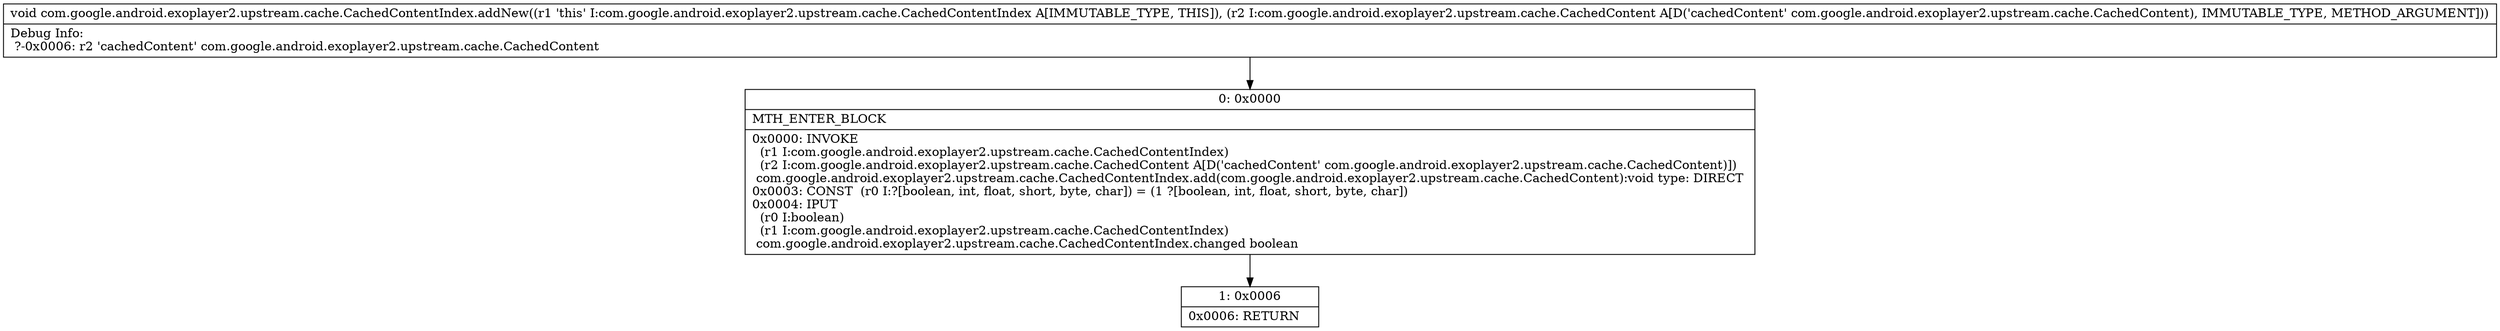digraph "CFG forcom.google.android.exoplayer2.upstream.cache.CachedContentIndex.addNew(Lcom\/google\/android\/exoplayer2\/upstream\/cache\/CachedContent;)V" {
Node_0 [shape=record,label="{0\:\ 0x0000|MTH_ENTER_BLOCK\l|0x0000: INVOKE  \l  (r1 I:com.google.android.exoplayer2.upstream.cache.CachedContentIndex)\l  (r2 I:com.google.android.exoplayer2.upstream.cache.CachedContent A[D('cachedContent' com.google.android.exoplayer2.upstream.cache.CachedContent)])\l com.google.android.exoplayer2.upstream.cache.CachedContentIndex.add(com.google.android.exoplayer2.upstream.cache.CachedContent):void type: DIRECT \l0x0003: CONST  (r0 I:?[boolean, int, float, short, byte, char]) = (1 ?[boolean, int, float, short, byte, char]) \l0x0004: IPUT  \l  (r0 I:boolean)\l  (r1 I:com.google.android.exoplayer2.upstream.cache.CachedContentIndex)\l com.google.android.exoplayer2.upstream.cache.CachedContentIndex.changed boolean \l}"];
Node_1 [shape=record,label="{1\:\ 0x0006|0x0006: RETURN   \l}"];
MethodNode[shape=record,label="{void com.google.android.exoplayer2.upstream.cache.CachedContentIndex.addNew((r1 'this' I:com.google.android.exoplayer2.upstream.cache.CachedContentIndex A[IMMUTABLE_TYPE, THIS]), (r2 I:com.google.android.exoplayer2.upstream.cache.CachedContent A[D('cachedContent' com.google.android.exoplayer2.upstream.cache.CachedContent), IMMUTABLE_TYPE, METHOD_ARGUMENT]))  | Debug Info:\l  ?\-0x0006: r2 'cachedContent' com.google.android.exoplayer2.upstream.cache.CachedContent\l}"];
MethodNode -> Node_0;
Node_0 -> Node_1;
}

